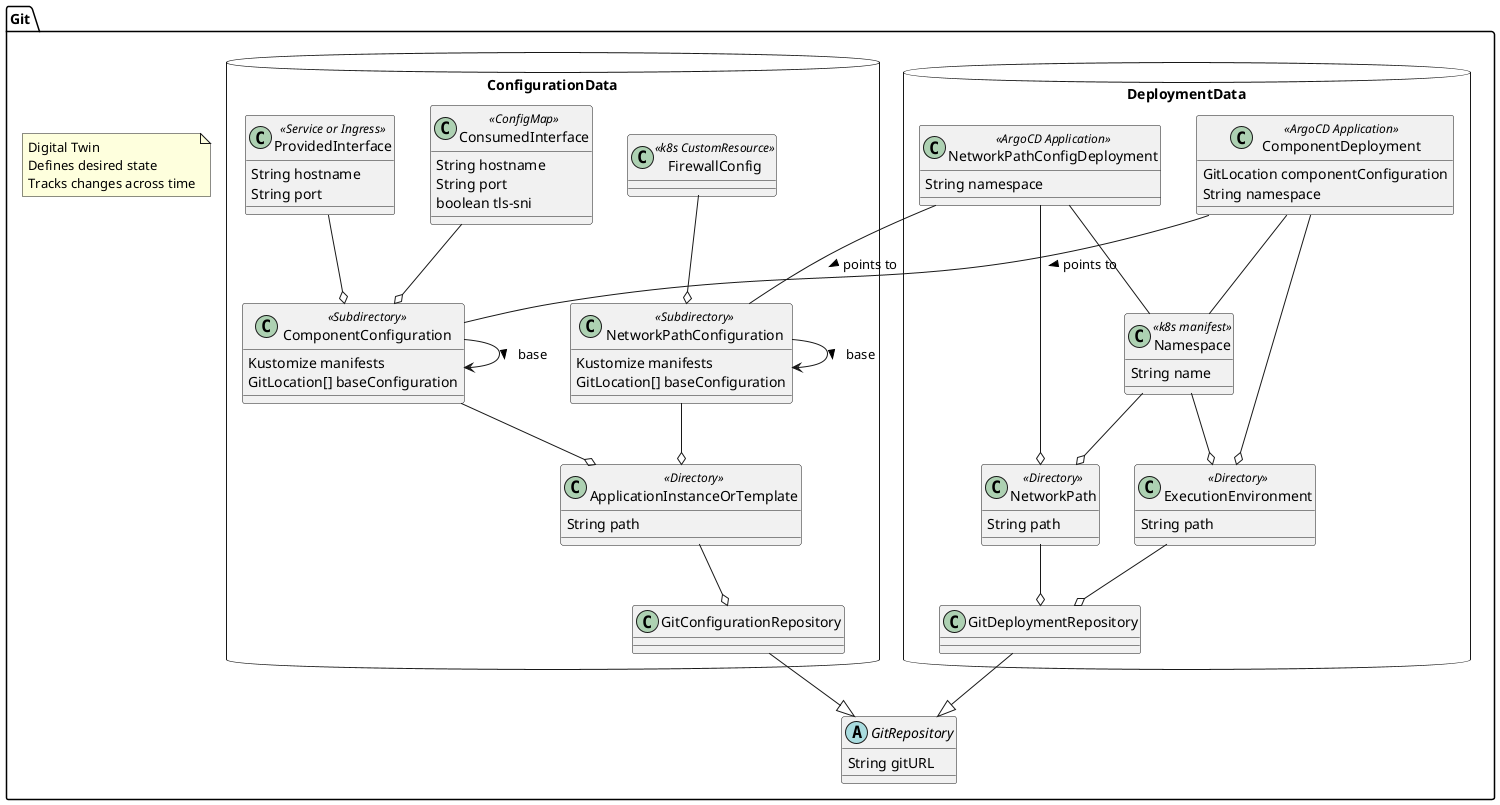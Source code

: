 @startuml
namespace Git {
    note "Digital Twin\nDefines desired state\nTracks changes across time" as notedigitaltwin
    'Git.ConfigurationData .up. notedigitaltwin
    'Git.DeploymentData .left. notedigitaltwin

    abstract class GitRepository
    GitRepository : String gitURL

    namespace DeploymentData <<Database>> {
        class ComponentDeployment <<ArgoCD Application>>
        ComponentDeployment : GitLocation componentConfiguration
        ComponentDeployment : String namespace

        class NetworkPathConfigDeployment <<ArgoCD Application>>
        NetworkPathConfigDeployment : String namespace

        class Namespace <<k8s manifest>>
        Namespace : String name

        class ExecutionEnvironment <<Directory>>
        ExecutionEnvironment : String path

        class NetworkPath <<Directory>>
        NetworkPath : String path

        class GitDeploymentRepository

        ComponentDeployment --o ExecutionEnvironment 
        ExecutionEnvironment --o GitDeploymentRepository 

        NetworkPathConfigDeployment --o NetworkPath
        NetworkPath --o GitDeploymentRepository

        NetworkPathConfigDeployment -- Namespace
        ComponentDeployment -- Namespace

        "Namespace" --o ExecutionEnvironment
        "Namespace" --o NetworkPath
    } 

    namespace ConfigurationData <<Database>> {
        class ComponentConfiguration <<Subdirectory>>
        ComponentConfiguration : Kustomize manifests
        ComponentConfiguration : GitLocation[] baseConfiguration
        ComponentConfiguration --> ComponentConfiguration : base >

        class ProvidedInterface <<Service or Ingress>>
        ProvidedInterface : String hostname
        ProvidedInterface : String port

        class ConsumedInterface <<ConfigMap>>
        ConsumedInterface : String hostname
        ConsumedInterface : String port
        ConsumedInterface : boolean tls-sni

        class NetworkPathConfiguration <<Subdirectory>>
        NetworkPathConfiguration : Kustomize manifests
        NetworkPathConfiguration : GitLocation[] baseConfiguration
        NetworkPathConfiguration --> NetworkPathConfiguration : base >

        class FirewallConfig <<k8s CustomResource>>

        class ApplicationInstanceOrTemplate <<Directory>>
        ApplicationInstanceOrTemplate : String path

        class GitConfigurationRepository

        ComponentConfiguration --o ApplicationInstanceOrTemplate 
        NetworkPathConfiguration --o ApplicationInstanceOrTemplate 
        FirewallConfig --o NetworkPathConfiguration
        
        ProvidedInterface --o ComponentConfiguration
        ConsumedInterface --o ComponentConfiguration

        ApplicationInstanceOrTemplate --o GitConfigurationRepository

'        note "these are deployment specific -\nshouldn't they be deployment data?" as notedeploymentspecific
'        notedeploymentspecific -- ConsumedInterface
'        notedeploymentspecific -- ProvidedInterface

    }

    Git.DeploymentData.GitDeploymentRepository --|> GitRepository 
    Git.ConfigurationData.GitConfigurationRepository --|> GitRepository
    Git.DeploymentData.ComponentDeployment -- Git.ConfigurationData.ComponentConfiguration : points to >
    Git.DeploymentData.NetworkPathConfigDeployment -- Git.ConfigurationData.NetworkPathConfiguration : points to >

}
@enduml
